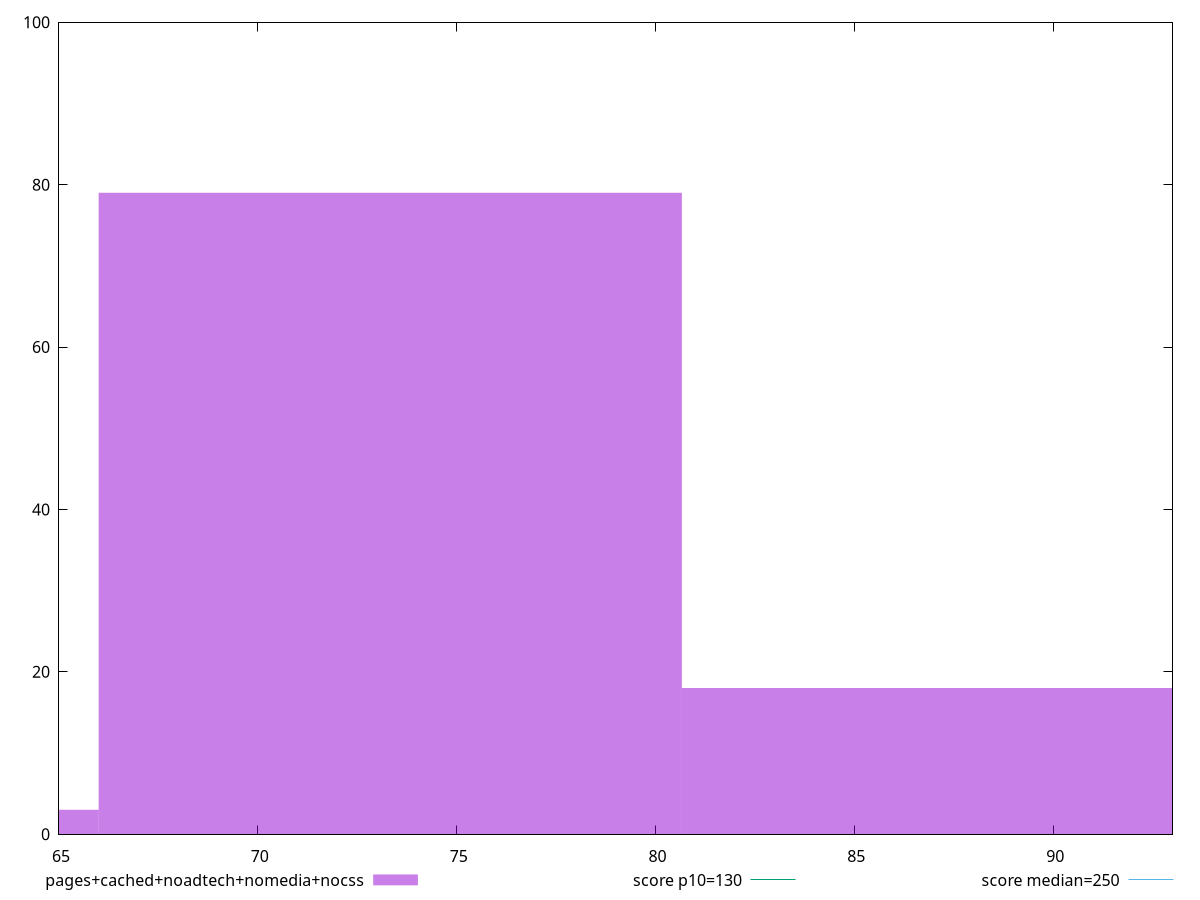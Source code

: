 reset

$pagesCachedNoadtechNomediaNocss <<EOF
87.99594281762218 18
73.32995234801848 79
58.66396187841479 3
EOF

set key outside below
set boxwidth 14.665990469603697
set xrange [65:93]
set yrange [0:100]
set trange [0:100]
set style fill transparent solid 0.5 noborder

set parametric
set terminal svg size 640, 490 enhanced background rgb 'white'
set output "report_0_00242021-02-20T12:25:28.543Z/max-potential-fid/comparison/histogram/4_vs_5.svg"

plot $pagesCachedNoadtechNomediaNocss title "pages+cached+noadtech+nomedia+nocss" with boxes, \
     130,t title "score p10=130", \
     250,t title "score median=250"

reset
